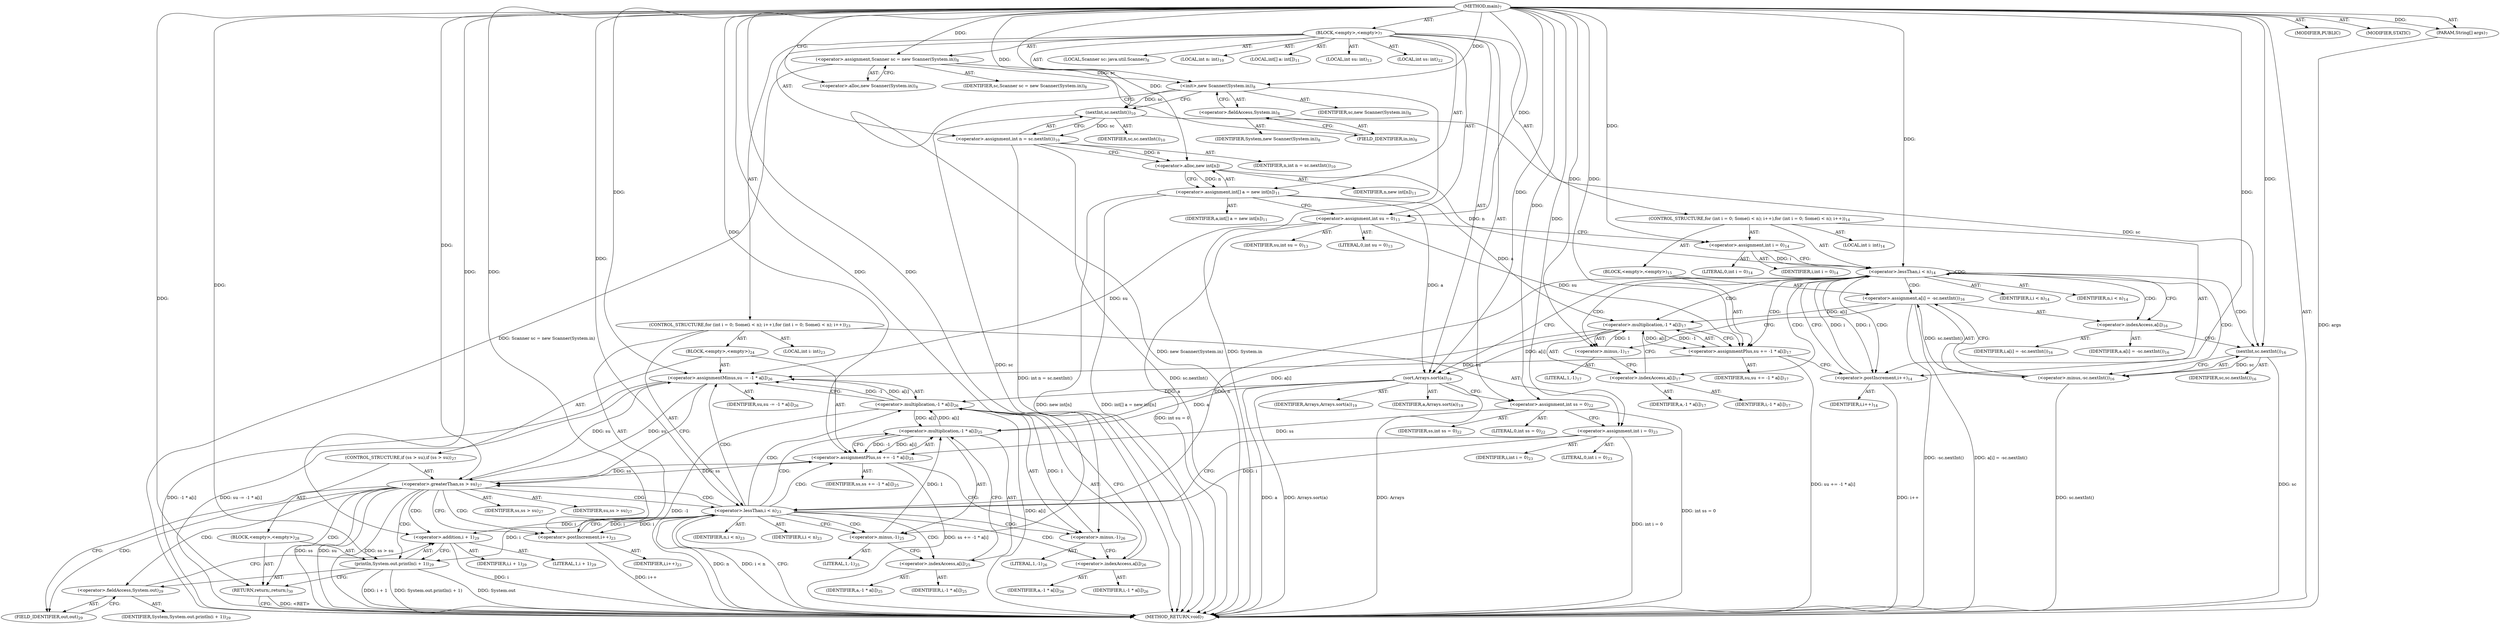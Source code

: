 digraph "main" {  
"19" [label = <(METHOD,main)<SUB>7</SUB>> ]
"20" [label = <(PARAM,String[] args)<SUB>7</SUB>> ]
"21" [label = <(BLOCK,&lt;empty&gt;,&lt;empty&gt;)<SUB>7</SUB>> ]
"4" [label = <(LOCAL,Scanner sc: java.util.Scanner)<SUB>8</SUB>> ]
"22" [label = <(&lt;operator&gt;.assignment,Scanner sc = new Scanner(System.in))<SUB>8</SUB>> ]
"23" [label = <(IDENTIFIER,sc,Scanner sc = new Scanner(System.in))<SUB>8</SUB>> ]
"24" [label = <(&lt;operator&gt;.alloc,new Scanner(System.in))<SUB>8</SUB>> ]
"25" [label = <(&lt;init&gt;,new Scanner(System.in))<SUB>8</SUB>> ]
"3" [label = <(IDENTIFIER,sc,new Scanner(System.in))<SUB>8</SUB>> ]
"26" [label = <(&lt;operator&gt;.fieldAccess,System.in)<SUB>8</SUB>> ]
"27" [label = <(IDENTIFIER,System,new Scanner(System.in))<SUB>8</SUB>> ]
"28" [label = <(FIELD_IDENTIFIER,in,in)<SUB>8</SUB>> ]
"29" [label = <(LOCAL,int n: int)<SUB>10</SUB>> ]
"30" [label = <(&lt;operator&gt;.assignment,int n = sc.nextInt())<SUB>10</SUB>> ]
"31" [label = <(IDENTIFIER,n,int n = sc.nextInt())<SUB>10</SUB>> ]
"32" [label = <(nextInt,sc.nextInt())<SUB>10</SUB>> ]
"33" [label = <(IDENTIFIER,sc,sc.nextInt())<SUB>10</SUB>> ]
"34" [label = <(LOCAL,int[] a: int[])<SUB>11</SUB>> ]
"35" [label = <(&lt;operator&gt;.assignment,int[] a = new int[n])<SUB>11</SUB>> ]
"36" [label = <(IDENTIFIER,a,int[] a = new int[n])<SUB>11</SUB>> ]
"37" [label = <(&lt;operator&gt;.alloc,new int[n])> ]
"38" [label = <(IDENTIFIER,n,new int[n])<SUB>11</SUB>> ]
"39" [label = <(LOCAL,int su: int)<SUB>13</SUB>> ]
"40" [label = <(&lt;operator&gt;.assignment,int su = 0)<SUB>13</SUB>> ]
"41" [label = <(IDENTIFIER,su,int su = 0)<SUB>13</SUB>> ]
"42" [label = <(LITERAL,0,int su = 0)<SUB>13</SUB>> ]
"43" [label = <(CONTROL_STRUCTURE,for (int i = 0; Some(i &lt; n); i++),for (int i = 0; Some(i &lt; n); i++))<SUB>14</SUB>> ]
"44" [label = <(LOCAL,int i: int)<SUB>14</SUB>> ]
"45" [label = <(&lt;operator&gt;.assignment,int i = 0)<SUB>14</SUB>> ]
"46" [label = <(IDENTIFIER,i,int i = 0)<SUB>14</SUB>> ]
"47" [label = <(LITERAL,0,int i = 0)<SUB>14</SUB>> ]
"48" [label = <(&lt;operator&gt;.lessThan,i &lt; n)<SUB>14</SUB>> ]
"49" [label = <(IDENTIFIER,i,i &lt; n)<SUB>14</SUB>> ]
"50" [label = <(IDENTIFIER,n,i &lt; n)<SUB>14</SUB>> ]
"51" [label = <(&lt;operator&gt;.postIncrement,i++)<SUB>14</SUB>> ]
"52" [label = <(IDENTIFIER,i,i++)<SUB>14</SUB>> ]
"53" [label = <(BLOCK,&lt;empty&gt;,&lt;empty&gt;)<SUB>15</SUB>> ]
"54" [label = <(&lt;operator&gt;.assignment,a[i] = -sc.nextInt())<SUB>16</SUB>> ]
"55" [label = <(&lt;operator&gt;.indexAccess,a[i])<SUB>16</SUB>> ]
"56" [label = <(IDENTIFIER,a,a[i] = -sc.nextInt())<SUB>16</SUB>> ]
"57" [label = <(IDENTIFIER,i,a[i] = -sc.nextInt())<SUB>16</SUB>> ]
"58" [label = <(&lt;operator&gt;.minus,-sc.nextInt())<SUB>16</SUB>> ]
"59" [label = <(nextInt,sc.nextInt())<SUB>16</SUB>> ]
"60" [label = <(IDENTIFIER,sc,sc.nextInt())<SUB>16</SUB>> ]
"61" [label = <(&lt;operator&gt;.assignmentPlus,su += -1 * a[i])<SUB>17</SUB>> ]
"62" [label = <(IDENTIFIER,su,su += -1 * a[i])<SUB>17</SUB>> ]
"63" [label = <(&lt;operator&gt;.multiplication,-1 * a[i])<SUB>17</SUB>> ]
"64" [label = <(&lt;operator&gt;.minus,-1)<SUB>17</SUB>> ]
"65" [label = <(LITERAL,1,-1)<SUB>17</SUB>> ]
"66" [label = <(&lt;operator&gt;.indexAccess,a[i])<SUB>17</SUB>> ]
"67" [label = <(IDENTIFIER,a,-1 * a[i])<SUB>17</SUB>> ]
"68" [label = <(IDENTIFIER,i,-1 * a[i])<SUB>17</SUB>> ]
"69" [label = <(sort,Arrays.sort(a))<SUB>19</SUB>> ]
"70" [label = <(IDENTIFIER,Arrays,Arrays.sort(a))<SUB>19</SUB>> ]
"71" [label = <(IDENTIFIER,a,Arrays.sort(a))<SUB>19</SUB>> ]
"72" [label = <(LOCAL,int ss: int)<SUB>22</SUB>> ]
"73" [label = <(&lt;operator&gt;.assignment,int ss = 0)<SUB>22</SUB>> ]
"74" [label = <(IDENTIFIER,ss,int ss = 0)<SUB>22</SUB>> ]
"75" [label = <(LITERAL,0,int ss = 0)<SUB>22</SUB>> ]
"76" [label = <(CONTROL_STRUCTURE,for (int i = 0; Some(i &lt; n); i++),for (int i = 0; Some(i &lt; n); i++))<SUB>23</SUB>> ]
"77" [label = <(LOCAL,int i: int)<SUB>23</SUB>> ]
"78" [label = <(&lt;operator&gt;.assignment,int i = 0)<SUB>23</SUB>> ]
"79" [label = <(IDENTIFIER,i,int i = 0)<SUB>23</SUB>> ]
"80" [label = <(LITERAL,0,int i = 0)<SUB>23</SUB>> ]
"81" [label = <(&lt;operator&gt;.lessThan,i &lt; n)<SUB>23</SUB>> ]
"82" [label = <(IDENTIFIER,i,i &lt; n)<SUB>23</SUB>> ]
"83" [label = <(IDENTIFIER,n,i &lt; n)<SUB>23</SUB>> ]
"84" [label = <(&lt;operator&gt;.postIncrement,i++)<SUB>23</SUB>> ]
"85" [label = <(IDENTIFIER,i,i++)<SUB>23</SUB>> ]
"86" [label = <(BLOCK,&lt;empty&gt;,&lt;empty&gt;)<SUB>24</SUB>> ]
"87" [label = <(&lt;operator&gt;.assignmentPlus,ss += -1 * a[i])<SUB>25</SUB>> ]
"88" [label = <(IDENTIFIER,ss,ss += -1 * a[i])<SUB>25</SUB>> ]
"89" [label = <(&lt;operator&gt;.multiplication,-1 * a[i])<SUB>25</SUB>> ]
"90" [label = <(&lt;operator&gt;.minus,-1)<SUB>25</SUB>> ]
"91" [label = <(LITERAL,1,-1)<SUB>25</SUB>> ]
"92" [label = <(&lt;operator&gt;.indexAccess,a[i])<SUB>25</SUB>> ]
"93" [label = <(IDENTIFIER,a,-1 * a[i])<SUB>25</SUB>> ]
"94" [label = <(IDENTIFIER,i,-1 * a[i])<SUB>25</SUB>> ]
"95" [label = <(&lt;operator&gt;.assignmentMinus,su -= -1 * a[i])<SUB>26</SUB>> ]
"96" [label = <(IDENTIFIER,su,su -= -1 * a[i])<SUB>26</SUB>> ]
"97" [label = <(&lt;operator&gt;.multiplication,-1 * a[i])<SUB>26</SUB>> ]
"98" [label = <(&lt;operator&gt;.minus,-1)<SUB>26</SUB>> ]
"99" [label = <(LITERAL,1,-1)<SUB>26</SUB>> ]
"100" [label = <(&lt;operator&gt;.indexAccess,a[i])<SUB>26</SUB>> ]
"101" [label = <(IDENTIFIER,a,-1 * a[i])<SUB>26</SUB>> ]
"102" [label = <(IDENTIFIER,i,-1 * a[i])<SUB>26</SUB>> ]
"103" [label = <(CONTROL_STRUCTURE,if (ss &gt; su),if (ss &gt; su))<SUB>27</SUB>> ]
"104" [label = <(&lt;operator&gt;.greaterThan,ss &gt; su)<SUB>27</SUB>> ]
"105" [label = <(IDENTIFIER,ss,ss &gt; su)<SUB>27</SUB>> ]
"106" [label = <(IDENTIFIER,su,ss &gt; su)<SUB>27</SUB>> ]
"107" [label = <(BLOCK,&lt;empty&gt;,&lt;empty&gt;)<SUB>28</SUB>> ]
"108" [label = <(println,System.out.println(i + 1))<SUB>29</SUB>> ]
"109" [label = <(&lt;operator&gt;.fieldAccess,System.out)<SUB>29</SUB>> ]
"110" [label = <(IDENTIFIER,System,System.out.println(i + 1))<SUB>29</SUB>> ]
"111" [label = <(FIELD_IDENTIFIER,out,out)<SUB>29</SUB>> ]
"112" [label = <(&lt;operator&gt;.addition,i + 1)<SUB>29</SUB>> ]
"113" [label = <(IDENTIFIER,i,i + 1)<SUB>29</SUB>> ]
"114" [label = <(LITERAL,1,i + 1)<SUB>29</SUB>> ]
"115" [label = <(RETURN,return;,return;)<SUB>30</SUB>> ]
"116" [label = <(MODIFIER,PUBLIC)> ]
"117" [label = <(MODIFIER,STATIC)> ]
"118" [label = <(METHOD_RETURN,void)<SUB>7</SUB>> ]
  "19" -> "20"  [ label = "AST: "] 
  "19" -> "21"  [ label = "AST: "] 
  "19" -> "116"  [ label = "AST: "] 
  "19" -> "117"  [ label = "AST: "] 
  "19" -> "118"  [ label = "AST: "] 
  "21" -> "4"  [ label = "AST: "] 
  "21" -> "22"  [ label = "AST: "] 
  "21" -> "25"  [ label = "AST: "] 
  "21" -> "29"  [ label = "AST: "] 
  "21" -> "30"  [ label = "AST: "] 
  "21" -> "34"  [ label = "AST: "] 
  "21" -> "35"  [ label = "AST: "] 
  "21" -> "39"  [ label = "AST: "] 
  "21" -> "40"  [ label = "AST: "] 
  "21" -> "43"  [ label = "AST: "] 
  "21" -> "69"  [ label = "AST: "] 
  "21" -> "72"  [ label = "AST: "] 
  "21" -> "73"  [ label = "AST: "] 
  "21" -> "76"  [ label = "AST: "] 
  "22" -> "23"  [ label = "AST: "] 
  "22" -> "24"  [ label = "AST: "] 
  "25" -> "3"  [ label = "AST: "] 
  "25" -> "26"  [ label = "AST: "] 
  "26" -> "27"  [ label = "AST: "] 
  "26" -> "28"  [ label = "AST: "] 
  "30" -> "31"  [ label = "AST: "] 
  "30" -> "32"  [ label = "AST: "] 
  "32" -> "33"  [ label = "AST: "] 
  "35" -> "36"  [ label = "AST: "] 
  "35" -> "37"  [ label = "AST: "] 
  "37" -> "38"  [ label = "AST: "] 
  "40" -> "41"  [ label = "AST: "] 
  "40" -> "42"  [ label = "AST: "] 
  "43" -> "44"  [ label = "AST: "] 
  "43" -> "45"  [ label = "AST: "] 
  "43" -> "48"  [ label = "AST: "] 
  "43" -> "51"  [ label = "AST: "] 
  "43" -> "53"  [ label = "AST: "] 
  "45" -> "46"  [ label = "AST: "] 
  "45" -> "47"  [ label = "AST: "] 
  "48" -> "49"  [ label = "AST: "] 
  "48" -> "50"  [ label = "AST: "] 
  "51" -> "52"  [ label = "AST: "] 
  "53" -> "54"  [ label = "AST: "] 
  "53" -> "61"  [ label = "AST: "] 
  "54" -> "55"  [ label = "AST: "] 
  "54" -> "58"  [ label = "AST: "] 
  "55" -> "56"  [ label = "AST: "] 
  "55" -> "57"  [ label = "AST: "] 
  "58" -> "59"  [ label = "AST: "] 
  "59" -> "60"  [ label = "AST: "] 
  "61" -> "62"  [ label = "AST: "] 
  "61" -> "63"  [ label = "AST: "] 
  "63" -> "64"  [ label = "AST: "] 
  "63" -> "66"  [ label = "AST: "] 
  "64" -> "65"  [ label = "AST: "] 
  "66" -> "67"  [ label = "AST: "] 
  "66" -> "68"  [ label = "AST: "] 
  "69" -> "70"  [ label = "AST: "] 
  "69" -> "71"  [ label = "AST: "] 
  "73" -> "74"  [ label = "AST: "] 
  "73" -> "75"  [ label = "AST: "] 
  "76" -> "77"  [ label = "AST: "] 
  "76" -> "78"  [ label = "AST: "] 
  "76" -> "81"  [ label = "AST: "] 
  "76" -> "84"  [ label = "AST: "] 
  "76" -> "86"  [ label = "AST: "] 
  "78" -> "79"  [ label = "AST: "] 
  "78" -> "80"  [ label = "AST: "] 
  "81" -> "82"  [ label = "AST: "] 
  "81" -> "83"  [ label = "AST: "] 
  "84" -> "85"  [ label = "AST: "] 
  "86" -> "87"  [ label = "AST: "] 
  "86" -> "95"  [ label = "AST: "] 
  "86" -> "103"  [ label = "AST: "] 
  "87" -> "88"  [ label = "AST: "] 
  "87" -> "89"  [ label = "AST: "] 
  "89" -> "90"  [ label = "AST: "] 
  "89" -> "92"  [ label = "AST: "] 
  "90" -> "91"  [ label = "AST: "] 
  "92" -> "93"  [ label = "AST: "] 
  "92" -> "94"  [ label = "AST: "] 
  "95" -> "96"  [ label = "AST: "] 
  "95" -> "97"  [ label = "AST: "] 
  "97" -> "98"  [ label = "AST: "] 
  "97" -> "100"  [ label = "AST: "] 
  "98" -> "99"  [ label = "AST: "] 
  "100" -> "101"  [ label = "AST: "] 
  "100" -> "102"  [ label = "AST: "] 
  "103" -> "104"  [ label = "AST: "] 
  "103" -> "107"  [ label = "AST: "] 
  "104" -> "105"  [ label = "AST: "] 
  "104" -> "106"  [ label = "AST: "] 
  "107" -> "108"  [ label = "AST: "] 
  "107" -> "115"  [ label = "AST: "] 
  "108" -> "109"  [ label = "AST: "] 
  "108" -> "112"  [ label = "AST: "] 
  "109" -> "110"  [ label = "AST: "] 
  "109" -> "111"  [ label = "AST: "] 
  "112" -> "113"  [ label = "AST: "] 
  "112" -> "114"  [ label = "AST: "] 
  "22" -> "28"  [ label = "CFG: "] 
  "25" -> "32"  [ label = "CFG: "] 
  "30" -> "37"  [ label = "CFG: "] 
  "35" -> "40"  [ label = "CFG: "] 
  "40" -> "45"  [ label = "CFG: "] 
  "69" -> "73"  [ label = "CFG: "] 
  "73" -> "78"  [ label = "CFG: "] 
  "24" -> "22"  [ label = "CFG: "] 
  "26" -> "25"  [ label = "CFG: "] 
  "32" -> "30"  [ label = "CFG: "] 
  "37" -> "35"  [ label = "CFG: "] 
  "45" -> "48"  [ label = "CFG: "] 
  "48" -> "55"  [ label = "CFG: "] 
  "48" -> "69"  [ label = "CFG: "] 
  "51" -> "48"  [ label = "CFG: "] 
  "78" -> "81"  [ label = "CFG: "] 
  "81" -> "118"  [ label = "CFG: "] 
  "81" -> "90"  [ label = "CFG: "] 
  "84" -> "81"  [ label = "CFG: "] 
  "28" -> "26"  [ label = "CFG: "] 
  "54" -> "64"  [ label = "CFG: "] 
  "61" -> "51"  [ label = "CFG: "] 
  "87" -> "98"  [ label = "CFG: "] 
  "95" -> "104"  [ label = "CFG: "] 
  "55" -> "59"  [ label = "CFG: "] 
  "58" -> "54"  [ label = "CFG: "] 
  "63" -> "61"  [ label = "CFG: "] 
  "89" -> "87"  [ label = "CFG: "] 
  "97" -> "95"  [ label = "CFG: "] 
  "104" -> "111"  [ label = "CFG: "] 
  "104" -> "84"  [ label = "CFG: "] 
  "59" -> "58"  [ label = "CFG: "] 
  "64" -> "66"  [ label = "CFG: "] 
  "66" -> "63"  [ label = "CFG: "] 
  "90" -> "92"  [ label = "CFG: "] 
  "92" -> "89"  [ label = "CFG: "] 
  "98" -> "100"  [ label = "CFG: "] 
  "100" -> "97"  [ label = "CFG: "] 
  "108" -> "115"  [ label = "CFG: "] 
  "115" -> "118"  [ label = "CFG: "] 
  "109" -> "112"  [ label = "CFG: "] 
  "112" -> "108"  [ label = "CFG: "] 
  "111" -> "109"  [ label = "CFG: "] 
  "19" -> "24"  [ label = "CFG: "] 
  "115" -> "118"  [ label = "DDG: &lt;RET&gt;"] 
  "20" -> "118"  [ label = "DDG: args"] 
  "22" -> "118"  [ label = "DDG: Scanner sc = new Scanner(System.in)"] 
  "25" -> "118"  [ label = "DDG: System.in"] 
  "25" -> "118"  [ label = "DDG: new Scanner(System.in)"] 
  "32" -> "118"  [ label = "DDG: sc"] 
  "30" -> "118"  [ label = "DDG: sc.nextInt()"] 
  "30" -> "118"  [ label = "DDG: int n = sc.nextInt()"] 
  "35" -> "118"  [ label = "DDG: new int[n]"] 
  "35" -> "118"  [ label = "DDG: int[] a = new int[n]"] 
  "40" -> "118"  [ label = "DDG: int su = 0"] 
  "69" -> "118"  [ label = "DDG: a"] 
  "69" -> "118"  [ label = "DDG: Arrays.sort(a)"] 
  "73" -> "118"  [ label = "DDG: int ss = 0"] 
  "78" -> "118"  [ label = "DDG: int i = 0"] 
  "81" -> "118"  [ label = "DDG: n"] 
  "81" -> "118"  [ label = "DDG: i &lt; n"] 
  "87" -> "118"  [ label = "DDG: ss += -1 * a[i]"] 
  "97" -> "118"  [ label = "DDG: -1"] 
  "97" -> "118"  [ label = "DDG: a[i]"] 
  "95" -> "118"  [ label = "DDG: -1 * a[i]"] 
  "95" -> "118"  [ label = "DDG: su -= -1 * a[i]"] 
  "104" -> "118"  [ label = "DDG: ss"] 
  "104" -> "118"  [ label = "DDG: su"] 
  "104" -> "118"  [ label = "DDG: ss &gt; su"] 
  "84" -> "118"  [ label = "DDG: i++"] 
  "108" -> "118"  [ label = "DDG: System.out"] 
  "112" -> "118"  [ label = "DDG: i"] 
  "108" -> "118"  [ label = "DDG: i + 1"] 
  "108" -> "118"  [ label = "DDG: System.out.println(i + 1)"] 
  "59" -> "118"  [ label = "DDG: sc"] 
  "58" -> "118"  [ label = "DDG: sc.nextInt()"] 
  "54" -> "118"  [ label = "DDG: -sc.nextInt()"] 
  "54" -> "118"  [ label = "DDG: a[i] = -sc.nextInt()"] 
  "61" -> "118"  [ label = "DDG: su += -1 * a[i]"] 
  "51" -> "118"  [ label = "DDG: i++"] 
  "69" -> "118"  [ label = "DDG: Arrays"] 
  "19" -> "20"  [ label = "DDG: "] 
  "19" -> "22"  [ label = "DDG: "] 
  "32" -> "30"  [ label = "DDG: sc"] 
  "37" -> "35"  [ label = "DDG: n"] 
  "19" -> "40"  [ label = "DDG: "] 
  "19" -> "73"  [ label = "DDG: "] 
  "22" -> "25"  [ label = "DDG: sc"] 
  "19" -> "25"  [ label = "DDG: "] 
  "19" -> "45"  [ label = "DDG: "] 
  "19" -> "69"  [ label = "DDG: "] 
  "35" -> "69"  [ label = "DDG: a"] 
  "63" -> "69"  [ label = "DDG: a[i]"] 
  "19" -> "78"  [ label = "DDG: "] 
  "25" -> "32"  [ label = "DDG: sc"] 
  "19" -> "32"  [ label = "DDG: "] 
  "30" -> "37"  [ label = "DDG: n"] 
  "19" -> "37"  [ label = "DDG: "] 
  "45" -> "48"  [ label = "DDG: i"] 
  "51" -> "48"  [ label = "DDG: i"] 
  "19" -> "48"  [ label = "DDG: "] 
  "37" -> "48"  [ label = "DDG: n"] 
  "48" -> "51"  [ label = "DDG: i"] 
  "19" -> "51"  [ label = "DDG: "] 
  "58" -> "54"  [ label = "DDG: sc.nextInt()"] 
  "63" -> "61"  [ label = "DDG: -1"] 
  "63" -> "61"  [ label = "DDG: a[i]"] 
  "78" -> "81"  [ label = "DDG: i"] 
  "84" -> "81"  [ label = "DDG: i"] 
  "19" -> "81"  [ label = "DDG: "] 
  "48" -> "81"  [ label = "DDG: n"] 
  "81" -> "84"  [ label = "DDG: i"] 
  "19" -> "84"  [ label = "DDG: "] 
  "89" -> "87"  [ label = "DDG: -1"] 
  "89" -> "87"  [ label = "DDG: a[i]"] 
  "97" -> "95"  [ label = "DDG: -1"] 
  "97" -> "95"  [ label = "DDG: a[i]"] 
  "40" -> "61"  [ label = "DDG: su"] 
  "19" -> "61"  [ label = "DDG: "] 
  "73" -> "87"  [ label = "DDG: ss"] 
  "104" -> "87"  [ label = "DDG: ss"] 
  "19" -> "87"  [ label = "DDG: "] 
  "40" -> "95"  [ label = "DDG: su"] 
  "104" -> "95"  [ label = "DDG: su"] 
  "61" -> "95"  [ label = "DDG: su"] 
  "19" -> "95"  [ label = "DDG: "] 
  "59" -> "58"  [ label = "DDG: sc"] 
  "64" -> "63"  [ label = "DDG: 1"] 
  "35" -> "63"  [ label = "DDG: a"] 
  "54" -> "63"  [ label = "DDG: a[i]"] 
  "90" -> "89"  [ label = "DDG: 1"] 
  "69" -> "89"  [ label = "DDG: a"] 
  "97" -> "89"  [ label = "DDG: a[i]"] 
  "63" -> "89"  [ label = "DDG: a[i]"] 
  "98" -> "97"  [ label = "DDG: 1"] 
  "69" -> "97"  [ label = "DDG: a"] 
  "89" -> "97"  [ label = "DDG: a[i]"] 
  "87" -> "104"  [ label = "DDG: ss"] 
  "19" -> "104"  [ label = "DDG: "] 
  "95" -> "104"  [ label = "DDG: su"] 
  "19" -> "115"  [ label = "DDG: "] 
  "32" -> "59"  [ label = "DDG: sc"] 
  "19" -> "59"  [ label = "DDG: "] 
  "19" -> "64"  [ label = "DDG: "] 
  "19" -> "90"  [ label = "DDG: "] 
  "19" -> "98"  [ label = "DDG: "] 
  "81" -> "108"  [ label = "DDG: i"] 
  "19" -> "108"  [ label = "DDG: "] 
  "81" -> "112"  [ label = "DDG: i"] 
  "19" -> "112"  [ label = "DDG: "] 
  "48" -> "48"  [ label = "CDG: "] 
  "48" -> "64"  [ label = "CDG: "] 
  "48" -> "51"  [ label = "CDG: "] 
  "48" -> "66"  [ label = "CDG: "] 
  "48" -> "59"  [ label = "CDG: "] 
  "48" -> "54"  [ label = "CDG: "] 
  "48" -> "58"  [ label = "CDG: "] 
  "48" -> "61"  [ label = "CDG: "] 
  "48" -> "63"  [ label = "CDG: "] 
  "48" -> "55"  [ label = "CDG: "] 
  "81" -> "89"  [ label = "CDG: "] 
  "81" -> "98"  [ label = "CDG: "] 
  "81" -> "104"  [ label = "CDG: "] 
  "81" -> "95"  [ label = "CDG: "] 
  "81" -> "92"  [ label = "CDG: "] 
  "81" -> "87"  [ label = "CDG: "] 
  "81" -> "97"  [ label = "CDG: "] 
  "81" -> "90"  [ label = "CDG: "] 
  "81" -> "100"  [ label = "CDG: "] 
  "104" -> "115"  [ label = "CDG: "] 
  "104" -> "81"  [ label = "CDG: "] 
  "104" -> "84"  [ label = "CDG: "] 
  "104" -> "112"  [ label = "CDG: "] 
  "104" -> "108"  [ label = "CDG: "] 
  "104" -> "111"  [ label = "CDG: "] 
  "104" -> "109"  [ label = "CDG: "] 
}
